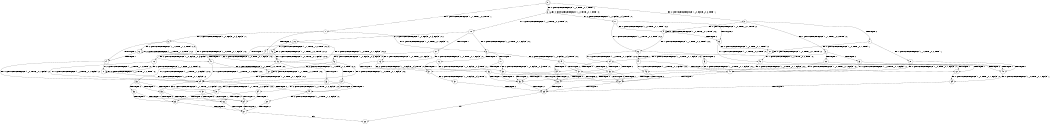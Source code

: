 digraph BCG {
size = "7, 10.5";
center = TRUE;
node [shape = circle];
0 [peripheries = 2];
0 -> 1 [label = "EX !1 !ATOMIC_EXCH_BRANCH (1, +1, TRUE, +0, 2, TRUE) !::"];
0 -> 2 [label = "EX !2 !ATOMIC_EXCH_BRANCH (1, +0, FALSE, +0, 3, TRUE) !::"];
0 -> 3 [label = "EX !0 !ATOMIC_EXCH_BRANCH (1, +0, TRUE, +0, 1, TRUE) !::"];
1 -> 4 [label = "TERMINATE !1"];
1 -> 5 [label = "EX !2 !ATOMIC_EXCH_BRANCH (1, +0, FALSE, +0, 3, FALSE) !:1:"];
1 -> 6 [label = "EX !0 !ATOMIC_EXCH_BRANCH (1, +0, TRUE, +0, 1, FALSE) !:1:"];
2 -> 7 [label = "TERMINATE !2"];
2 -> 8 [label = "EX !1 !ATOMIC_EXCH_BRANCH (1, +1, TRUE, +0, 2, TRUE) !:2:"];
2 -> 9 [label = "EX !0 !ATOMIC_EXCH_BRANCH (1, +0, TRUE, +0, 1, TRUE) !:2:"];
3 -> 10 [label = "EX !1 !ATOMIC_EXCH_BRANCH (1, +1, TRUE, +0, 2, TRUE) !:0:"];
3 -> 11 [label = "EX !2 !ATOMIC_EXCH_BRANCH (1, +0, FALSE, +0, 3, TRUE) !:0:"];
3 -> 3 [label = "EX !0 !ATOMIC_EXCH_BRANCH (1, +0, TRUE, +0, 1, TRUE) !:0:"];
4 -> 12 [label = "EX !2 !ATOMIC_EXCH_BRANCH (1, +0, FALSE, +0, 3, FALSE) !::"];
4 -> 13 [label = "EX !0 !ATOMIC_EXCH_BRANCH (1, +0, TRUE, +0, 1, FALSE) !::"];
5 -> 14 [label = "TERMINATE !1"];
5 -> 15 [label = "EX !0 !ATOMIC_EXCH_BRANCH (1, +0, TRUE, +0, 1, FALSE) !:1:2:"];
5 -> 16 [label = "EX !2 !ATOMIC_EXCH_BRANCH (1, +1, TRUE, +1, 2, TRUE) !:1:2:"];
6 -> 17 [label = "TERMINATE !1"];
6 -> 18 [label = "TERMINATE !0"];
6 -> 19 [label = "EX !2 !ATOMIC_EXCH_BRANCH (1, +0, FALSE, +0, 3, TRUE) !:0:1:"];
7 -> 20 [label = "EX !1 !ATOMIC_EXCH_BRANCH (1, +1, TRUE, +0, 2, TRUE) !::"];
7 -> 21 [label = "EX !0 !ATOMIC_EXCH_BRANCH (1, +0, TRUE, +0, 1, TRUE) !::"];
8 -> 22 [label = "TERMINATE !1"];
8 -> 23 [label = "TERMINATE !2"];
8 -> 24 [label = "EX !0 !ATOMIC_EXCH_BRANCH (1, +0, TRUE, +0, 1, FALSE) !:1:2:"];
9 -> 25 [label = "TERMINATE !2"];
9 -> 26 [label = "EX !1 !ATOMIC_EXCH_BRANCH (1, +1, TRUE, +0, 2, TRUE) !:0:2:"];
9 -> 9 [label = "EX !0 !ATOMIC_EXCH_BRANCH (1, +0, TRUE, +0, 1, TRUE) !:0:2:"];
10 -> 27 [label = "TERMINATE !1"];
10 -> 28 [label = "EX !2 !ATOMIC_EXCH_BRANCH (1, +0, FALSE, +0, 3, FALSE) !:0:1:"];
10 -> 6 [label = "EX !0 !ATOMIC_EXCH_BRANCH (1, +0, TRUE, +0, 1, FALSE) !:0:1:"];
11 -> 25 [label = "TERMINATE !2"];
11 -> 26 [label = "EX !1 !ATOMIC_EXCH_BRANCH (1, +1, TRUE, +0, 2, TRUE) !:0:2:"];
11 -> 9 [label = "EX !0 !ATOMIC_EXCH_BRANCH (1, +0, TRUE, +0, 1, TRUE) !:0:2:"];
12 -> 29 [label = "EX !0 !ATOMIC_EXCH_BRANCH (1, +0, TRUE, +0, 1, FALSE) !:2:"];
12 -> 30 [label = "EX !2 !ATOMIC_EXCH_BRANCH (1, +1, TRUE, +1, 2, TRUE) !:2:"];
13 -> 31 [label = "TERMINATE !0"];
13 -> 32 [label = "EX !2 !ATOMIC_EXCH_BRANCH (1, +0, FALSE, +0, 3, TRUE) !:0:"];
14 -> 30 [label = "EX !2 !ATOMIC_EXCH_BRANCH (1, +1, TRUE, +1, 2, TRUE) !:2:"];
14 -> 29 [label = "EX !0 !ATOMIC_EXCH_BRANCH (1, +0, TRUE, +0, 1, FALSE) !:2:"];
15 -> 33 [label = "TERMINATE !1"];
15 -> 34 [label = "TERMINATE !0"];
15 -> 35 [label = "EX !2 !ATOMIC_EXCH_BRANCH (1, +1, TRUE, +1, 2, FALSE) !:0:1:2:"];
16 -> 14 [label = "TERMINATE !1"];
16 -> 15 [label = "EX !0 !ATOMIC_EXCH_BRANCH (1, +0, TRUE, +0, 1, FALSE) !:1:2:"];
16 -> 16 [label = "EX !2 !ATOMIC_EXCH_BRANCH (1, +1, TRUE, +1, 2, TRUE) !:1:2:"];
17 -> 31 [label = "TERMINATE !0"];
17 -> 32 [label = "EX !2 !ATOMIC_EXCH_BRANCH (1, +0, FALSE, +0, 3, TRUE) !:0:"];
18 -> 31 [label = "TERMINATE !1"];
18 -> 36 [label = "EX !2 !ATOMIC_EXCH_BRANCH (1, +0, FALSE, +0, 3, TRUE) !:1:"];
19 -> 37 [label = "TERMINATE !1"];
19 -> 38 [label = "TERMINATE !2"];
19 -> 39 [label = "TERMINATE !0"];
20 -> 40 [label = "TERMINATE !1"];
20 -> 41 [label = "EX !0 !ATOMIC_EXCH_BRANCH (1, +0, TRUE, +0, 1, FALSE) !:1:"];
21 -> 42 [label = "EX !1 !ATOMIC_EXCH_BRANCH (1, +1, TRUE, +0, 2, TRUE) !:0:"];
21 -> 21 [label = "EX !0 !ATOMIC_EXCH_BRANCH (1, +0, TRUE, +0, 1, TRUE) !:0:"];
22 -> 40 [label = "TERMINATE !2"];
22 -> 43 [label = "EX !0 !ATOMIC_EXCH_BRANCH (1, +0, TRUE, +0, 1, FALSE) !:2:"];
23 -> 40 [label = "TERMINATE !1"];
23 -> 41 [label = "EX !0 !ATOMIC_EXCH_BRANCH (1, +0, TRUE, +0, 1, FALSE) !:1:"];
24 -> 37 [label = "TERMINATE !1"];
24 -> 38 [label = "TERMINATE !2"];
24 -> 39 [label = "TERMINATE !0"];
25 -> 21 [label = "EX !0 !ATOMIC_EXCH_BRANCH (1, +0, TRUE, +0, 1, TRUE) !:0:"];
25 -> 42 [label = "EX !1 !ATOMIC_EXCH_BRANCH (1, +1, TRUE, +0, 2, TRUE) !:0:"];
26 -> 44 [label = "TERMINATE !1"];
26 -> 45 [label = "TERMINATE !2"];
26 -> 24 [label = "EX !0 !ATOMIC_EXCH_BRANCH (1, +0, TRUE, +0, 1, FALSE) !:0:1:2:"];
27 -> 13 [label = "EX !0 !ATOMIC_EXCH_BRANCH (1, +0, TRUE, +0, 1, FALSE) !:0:"];
27 -> 46 [label = "EX !2 !ATOMIC_EXCH_BRANCH (1, +0, FALSE, +0, 3, FALSE) !:0:"];
28 -> 47 [label = "TERMINATE !1"];
28 -> 48 [label = "EX !2 !ATOMIC_EXCH_BRANCH (1, +1, TRUE, +1, 2, TRUE) !:0:1:2:"];
28 -> 15 [label = "EX !0 !ATOMIC_EXCH_BRANCH (1, +0, TRUE, +0, 1, FALSE) !:0:1:2:"];
29 -> 49 [label = "TERMINATE !0"];
29 -> 50 [label = "EX !2 !ATOMIC_EXCH_BRANCH (1, +1, TRUE, +1, 2, FALSE) !:0:2:"];
30 -> 29 [label = "EX !0 !ATOMIC_EXCH_BRANCH (1, +0, TRUE, +0, 1, FALSE) !:2:"];
30 -> 30 [label = "EX !2 !ATOMIC_EXCH_BRANCH (1, +1, TRUE, +1, 2, TRUE) !:2:"];
31 -> 51 [label = "EX !2 !ATOMIC_EXCH_BRANCH (1, +0, FALSE, +0, 3, TRUE) !::"];
32 -> 52 [label = "TERMINATE !2"];
32 -> 53 [label = "TERMINATE !0"];
33 -> 50 [label = "EX !2 !ATOMIC_EXCH_BRANCH (1, +1, TRUE, +1, 2, FALSE) !:0:2:"];
33 -> 49 [label = "TERMINATE !0"];
34 -> 54 [label = "EX !2 !ATOMIC_EXCH_BRANCH (1, +1, TRUE, +1, 2, FALSE) !:1:2:"];
34 -> 49 [label = "TERMINATE !1"];
35 -> 55 [label = "TERMINATE !1"];
35 -> 56 [label = "TERMINATE !2"];
35 -> 57 [label = "TERMINATE !0"];
36 -> 53 [label = "TERMINATE !1"];
36 -> 58 [label = "TERMINATE !2"];
37 -> 52 [label = "TERMINATE !2"];
37 -> 53 [label = "TERMINATE !0"];
38 -> 52 [label = "TERMINATE !1"];
38 -> 58 [label = "TERMINATE !0"];
39 -> 53 [label = "TERMINATE !1"];
39 -> 58 [label = "TERMINATE !2"];
40 -> 59 [label = "EX !0 !ATOMIC_EXCH_BRANCH (1, +0, TRUE, +0, 1, FALSE) !::"];
41 -> 52 [label = "TERMINATE !1"];
41 -> 58 [label = "TERMINATE !0"];
42 -> 60 [label = "TERMINATE !1"];
42 -> 41 [label = "EX !0 !ATOMIC_EXCH_BRANCH (1, +0, TRUE, +0, 1, FALSE) !:0:1:"];
43 -> 52 [label = "TERMINATE !2"];
43 -> 53 [label = "TERMINATE !0"];
44 -> 43 [label = "EX !0 !ATOMIC_EXCH_BRANCH (1, +0, TRUE, +0, 1, FALSE) !:0:2:"];
44 -> 60 [label = "TERMINATE !2"];
45 -> 41 [label = "EX !0 !ATOMIC_EXCH_BRANCH (1, +0, TRUE, +0, 1, FALSE) !:0:1:"];
45 -> 60 [label = "TERMINATE !1"];
46 -> 61 [label = "EX !2 !ATOMIC_EXCH_BRANCH (1, +1, TRUE, +1, 2, TRUE) !:0:2:"];
46 -> 29 [label = "EX !0 !ATOMIC_EXCH_BRANCH (1, +0, TRUE, +0, 1, FALSE) !:0:2:"];
47 -> 61 [label = "EX !2 !ATOMIC_EXCH_BRANCH (1, +1, TRUE, +1, 2, TRUE) !:0:2:"];
47 -> 29 [label = "EX !0 !ATOMIC_EXCH_BRANCH (1, +0, TRUE, +0, 1, FALSE) !:0:2:"];
48 -> 47 [label = "TERMINATE !1"];
48 -> 48 [label = "EX !2 !ATOMIC_EXCH_BRANCH (1, +1, TRUE, +1, 2, TRUE) !:0:1:2:"];
48 -> 15 [label = "EX !0 !ATOMIC_EXCH_BRANCH (1, +0, TRUE, +0, 1, FALSE) !:0:1:2:"];
49 -> 62 [label = "EX !2 !ATOMIC_EXCH_BRANCH (1, +1, TRUE, +1, 2, FALSE) !:2:"];
50 -> 63 [label = "TERMINATE !2"];
50 -> 64 [label = "TERMINATE !0"];
51 -> 65 [label = "TERMINATE !2"];
52 -> 65 [label = "TERMINATE !0"];
53 -> 65 [label = "TERMINATE !2"];
54 -> 64 [label = "TERMINATE !1"];
54 -> 66 [label = "TERMINATE !2"];
55 -> 63 [label = "TERMINATE !2"];
55 -> 64 [label = "TERMINATE !0"];
56 -> 63 [label = "TERMINATE !1"];
56 -> 66 [label = "TERMINATE !0"];
57 -> 64 [label = "TERMINATE !1"];
57 -> 66 [label = "TERMINATE !2"];
58 -> 65 [label = "TERMINATE !1"];
59 -> 65 [label = "TERMINATE !0"];
60 -> 59 [label = "EX !0 !ATOMIC_EXCH_BRANCH (1, +0, TRUE, +0, 1, FALSE) !:0:"];
61 -> 61 [label = "EX !2 !ATOMIC_EXCH_BRANCH (1, +1, TRUE, +1, 2, TRUE) !:0:2:"];
61 -> 29 [label = "EX !0 !ATOMIC_EXCH_BRANCH (1, +0, TRUE, +0, 1, FALSE) !:0:2:"];
62 -> 67 [label = "TERMINATE !2"];
63 -> 67 [label = "TERMINATE !0"];
64 -> 67 [label = "TERMINATE !2"];
65 -> 68 [label = "exit"];
66 -> 67 [label = "TERMINATE !1"];
67 -> 68 [label = "exit"];
}
